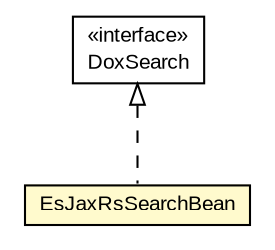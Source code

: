 #!/usr/local/bin/dot
#
# Class diagram 
# Generated by UMLGraph version R5_6-24-gf6e263 (http://www.umlgraph.org/)
#

digraph G {
	edge [fontname="arial",fontsize=10,labelfontname="arial",labelfontsize=10];
	node [fontname="arial",fontsize=10,shape=plaintext];
	nodesep=0.25;
	ranksep=0.5;
	// net.trajano.doxdb.ejb.EsJaxRsSearchBean
	c329 [label=<<table title="net.trajano.doxdb.ejb.EsJaxRsSearchBean" border="0" cellborder="1" cellspacing="0" cellpadding="2" port="p" bgcolor="lemonChiffon" href="./EsJaxRsSearchBean.html">
		<tr><td><table border="0" cellspacing="0" cellpadding="1">
<tr><td align="center" balign="center"> EsJaxRsSearchBean </td></tr>
		</table></td></tr>
		</table>>, URL="./EsJaxRsSearchBean.html", fontname="arial", fontcolor="black", fontsize=10.0];
	// net.trajano.doxdb.ejb.DoxSearch
	c332 [label=<<table title="net.trajano.doxdb.ejb.DoxSearch" border="0" cellborder="1" cellspacing="0" cellpadding="2" port="p" href="./DoxSearch.html">
		<tr><td><table border="0" cellspacing="0" cellpadding="1">
<tr><td align="center" balign="center"> &#171;interface&#187; </td></tr>
<tr><td align="center" balign="center"> DoxSearch </td></tr>
		</table></td></tr>
		</table>>, URL="./DoxSearch.html", fontname="arial", fontcolor="black", fontsize=10.0];
	//net.trajano.doxdb.ejb.EsJaxRsSearchBean implements net.trajano.doxdb.ejb.DoxSearch
	c332:p -> c329:p [dir=back,arrowtail=empty,style=dashed];
}

